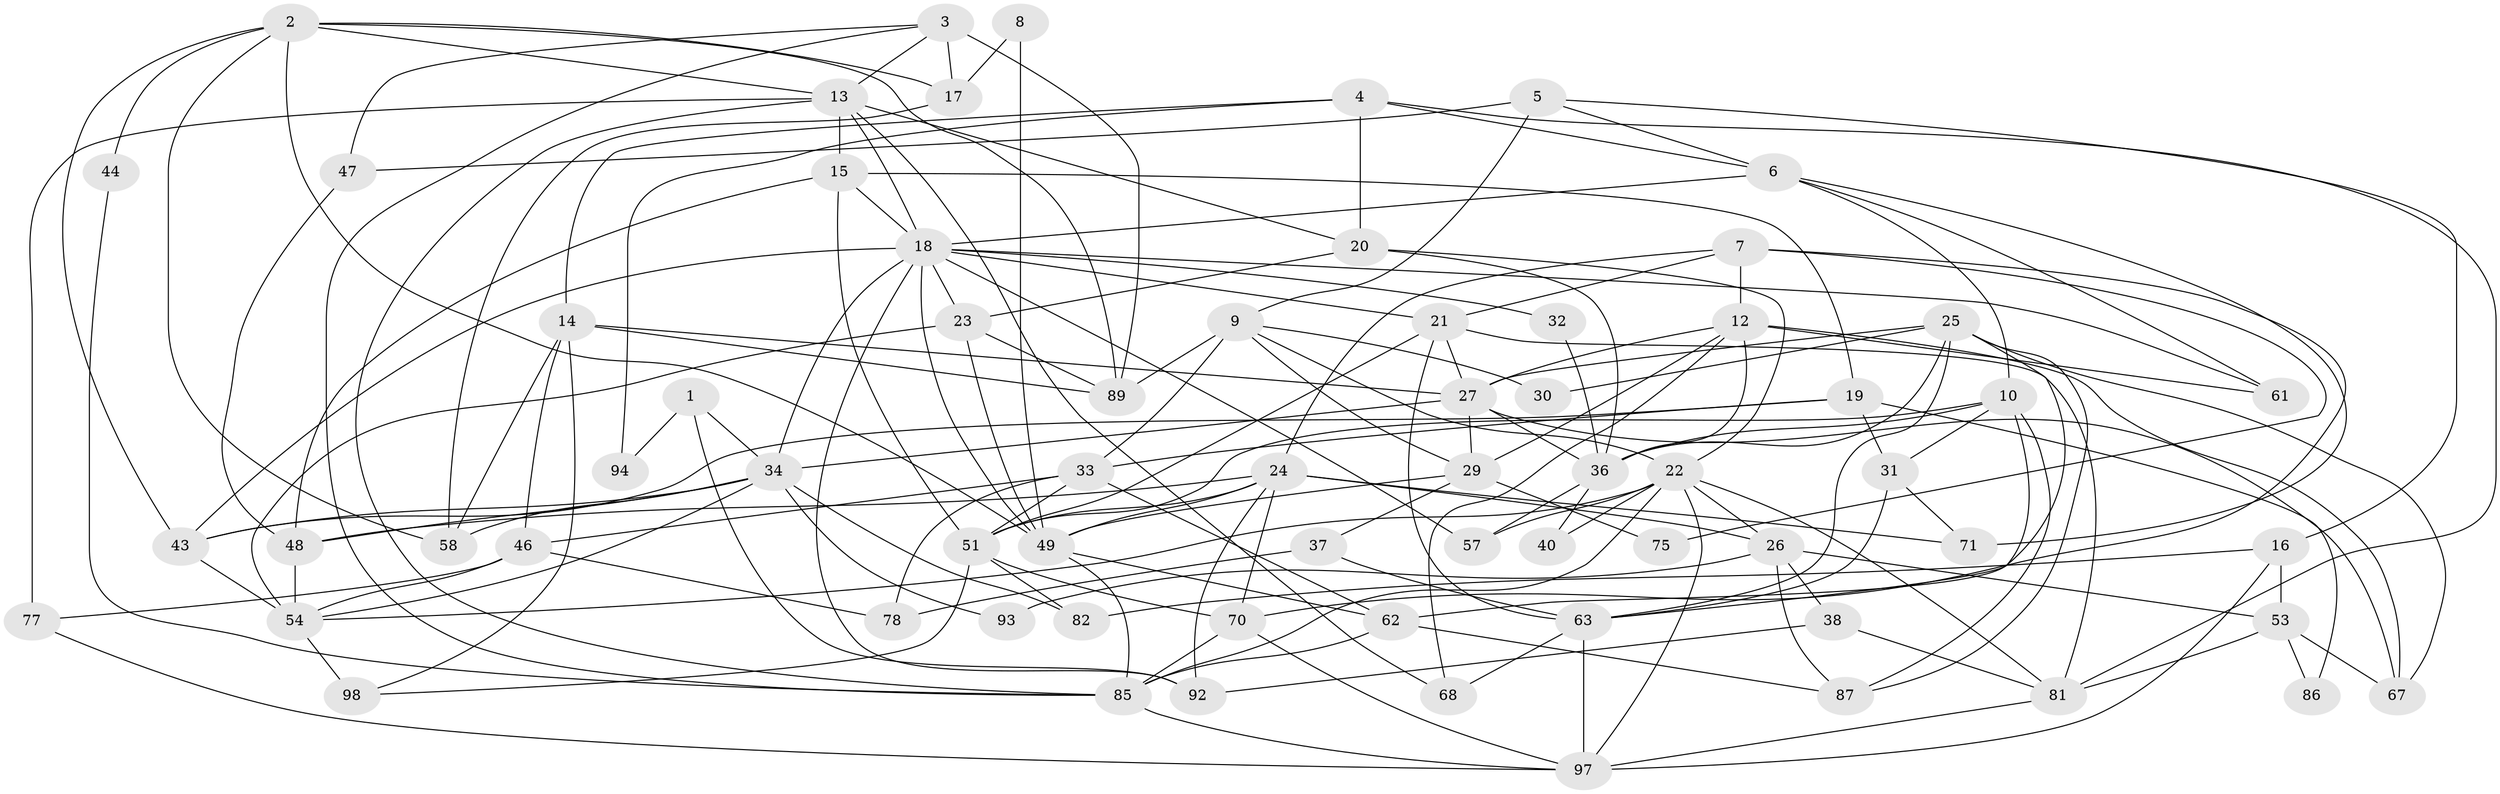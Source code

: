 // original degree distribution, {3: 0.2761904761904762, 6: 0.10476190476190476, 5: 0.14285714285714285, 4: 0.29523809523809524, 2: 0.12380952380952381, 7: 0.05714285714285714}
// Generated by graph-tools (version 1.1) at 2025/42/03/06/25 10:42:00]
// undirected, 68 vertices, 169 edges
graph export_dot {
graph [start="1"]
  node [color=gray90,style=filled];
  1;
  2 [super="+91"];
  3 [super="+73"];
  4 [super="+105"];
  5;
  6 [super="+28"];
  7 [super="+11"];
  8;
  9 [super="+69"];
  10;
  12 [super="+50"];
  13 [super="+79"];
  14 [super="+35"];
  15 [super="+72"];
  16;
  17 [super="+84"];
  18 [super="+90"];
  19;
  20 [super="+42"];
  21 [super="+41"];
  22 [super="+39"];
  23 [super="+56"];
  24 [super="+52"];
  25 [super="+45"];
  26;
  27 [super="+101"];
  29 [super="+76"];
  30;
  31;
  32;
  33 [super="+66"];
  34 [super="+88"];
  36 [super="+60"];
  37;
  38;
  40;
  43;
  44;
  46;
  47;
  48 [super="+55"];
  49 [super="+83"];
  51 [super="+103"];
  53 [super="+59"];
  54 [super="+95"];
  57 [super="+74"];
  58;
  61 [super="+65"];
  62;
  63 [super="+64"];
  67;
  68;
  70 [super="+99"];
  71;
  75;
  77 [super="+80"];
  78;
  81 [super="+100"];
  82;
  85 [super="+96"];
  86;
  87 [super="+104"];
  89 [super="+102"];
  92;
  93;
  94;
  97;
  98;
  1 -- 92;
  1 -- 34;
  1 -- 94;
  2 -- 43;
  2 -- 44;
  2 -- 13;
  2 -- 58;
  2 -- 17;
  2 -- 89;
  2 -- 49;
  3 -- 17 [weight=3];
  3 -- 13;
  3 -- 89;
  3 -- 85;
  3 -- 47;
  4 -- 6;
  4 -- 81;
  4 -- 94;
  4 -- 14;
  4 -- 20;
  5 -- 47;
  5 -- 9;
  5 -- 16;
  5 -- 6;
  6 -- 10;
  6 -- 71;
  6 -- 18;
  6 -- 61;
  7 -- 21;
  7 -- 75;
  7 -- 24;
  7 -- 12;
  7 -- 70;
  8 -- 17;
  8 -- 49;
  9 -- 33;
  9 -- 89;
  9 -- 30;
  9 -- 22;
  9 -- 29;
  10 -- 36;
  10 -- 31;
  10 -- 51;
  10 -- 63;
  10 -- 87;
  12 -- 67;
  12 -- 29;
  12 -- 27;
  12 -- 68;
  12 -- 61;
  12 -- 36;
  13 -- 77;
  13 -- 68;
  13 -- 20;
  13 -- 85;
  13 -- 15;
  13 -- 18;
  14 -- 27;
  14 -- 46;
  14 -- 98;
  14 -- 89;
  14 -- 58;
  15 -- 51;
  15 -- 18;
  15 -- 19;
  15 -- 48;
  16 -- 97;
  16 -- 82;
  16 -- 53;
  17 -- 58;
  18 -- 32;
  18 -- 34;
  18 -- 92;
  18 -- 57;
  18 -- 23;
  18 -- 43;
  18 -- 21;
  18 -- 61;
  18 -- 49;
  19 -- 43;
  19 -- 33;
  19 -- 31;
  19 -- 86;
  20 -- 22;
  20 -- 36;
  20 -- 23;
  21 -- 27;
  21 -- 81;
  21 -- 51;
  21 -- 63;
  22 -- 54;
  22 -- 57;
  22 -- 81;
  22 -- 97;
  22 -- 40;
  22 -- 26;
  22 -- 85;
  23 -- 49;
  23 -- 54;
  23 -- 89;
  24 -- 26;
  24 -- 51;
  24 -- 48;
  24 -- 49;
  24 -- 70;
  24 -- 71;
  24 -- 92;
  25 -- 87;
  25 -- 30;
  25 -- 36;
  25 -- 67;
  25 -- 27;
  25 -- 62;
  25 -- 63;
  26 -- 53;
  26 -- 38;
  26 -- 87;
  26 -- 93;
  27 -- 36;
  27 -- 67;
  27 -- 34;
  27 -- 29;
  29 -- 37;
  29 -- 75;
  29 -- 49;
  31 -- 63;
  31 -- 71;
  32 -- 36;
  33 -- 51;
  33 -- 46;
  33 -- 78;
  33 -- 62;
  34 -- 82;
  34 -- 93;
  34 -- 43;
  34 -- 58;
  34 -- 54;
  34 -- 48;
  36 -- 40;
  36 -- 57;
  37 -- 78;
  37 -- 63;
  38 -- 92;
  38 -- 81;
  43 -- 54;
  44 -- 85;
  46 -- 54;
  46 -- 77;
  46 -- 78;
  47 -- 48;
  48 -- 54;
  49 -- 85;
  49 -- 62;
  51 -- 70 [weight=2];
  51 -- 98;
  51 -- 82;
  53 -- 86;
  53 -- 81;
  53 -- 67;
  54 -- 98;
  62 -- 85;
  62 -- 87;
  63 -- 68;
  63 -- 97;
  70 -- 97;
  70 -- 85;
  77 -- 97;
  81 -- 97;
  85 -- 97;
}
